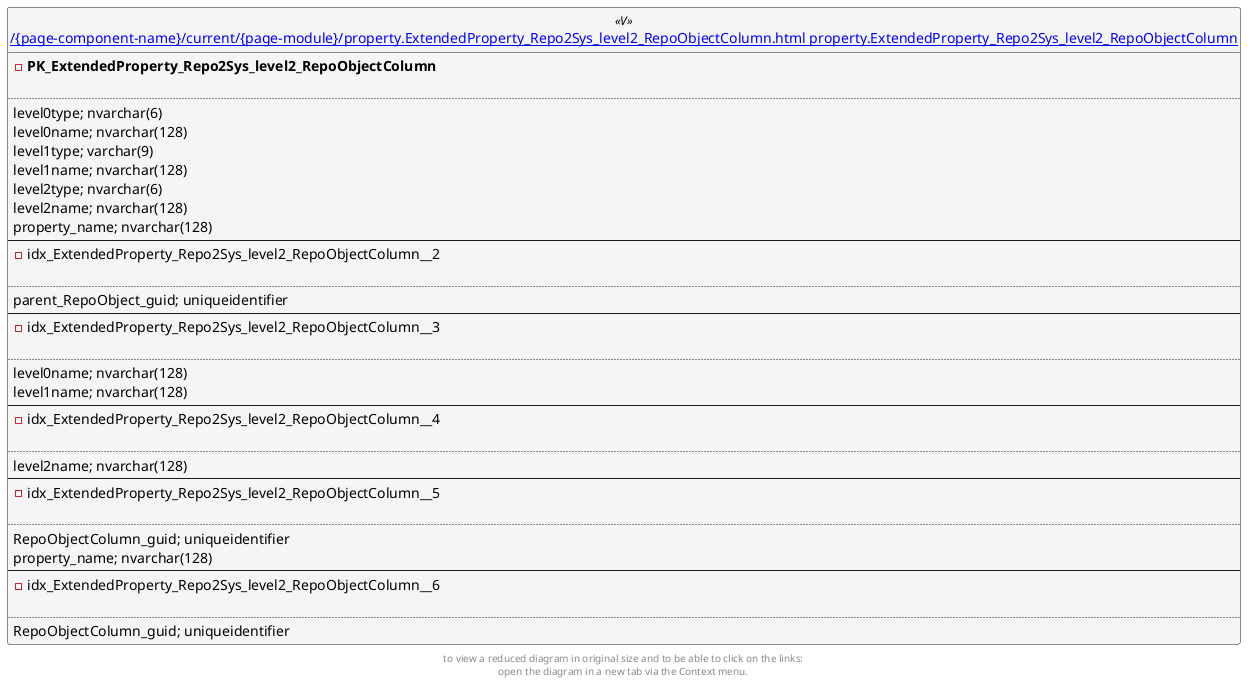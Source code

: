 @startuml
left to right direction
'top to bottom direction
hide circle
'avoide "." issues:
set namespaceSeparator none


skinparam class {
  BackgroundColor White
  BackgroundColor<<FN>> Yellow
  BackgroundColor<<FS>> Yellow
  BackgroundColor<<FT>> LightGray
  BackgroundColor<<IF>> Yellow
  BackgroundColor<<IS>> Yellow
  BackgroundColor<<P>> Aqua
  BackgroundColor<<PC>> Aqua
  BackgroundColor<<SN>> Yellow
  BackgroundColor<<SO>> SlateBlue
  BackgroundColor<<TF>> LightGray
  BackgroundColor<<TR>> Tomato
  BackgroundColor<<U>> White
  BackgroundColor<<V>> WhiteSmoke
  BackgroundColor<<X>> Aqua
}


entity "[[{site-url}/{page-component-name}/current/{page-module}/property.ExtendedProperty_Repo2Sys_level2_RepoObjectColumn.html property.ExtendedProperty_Repo2Sys_level2_RepoObjectColumn]]" as property.ExtendedProperty_Repo2Sys_level2_RepoObjectColumn << V >> {
- **PK_ExtendedProperty_Repo2Sys_level2_RepoObjectColumn**

..
level0type; nvarchar(6)
level0name; nvarchar(128)
level1type; varchar(9)
level1name; nvarchar(128)
level2type; nvarchar(6)
level2name; nvarchar(128)
property_name; nvarchar(128)
--
- idx_ExtendedProperty_Repo2Sys_level2_RepoObjectColumn__2

..
parent_RepoObject_guid; uniqueidentifier
--
- idx_ExtendedProperty_Repo2Sys_level2_RepoObjectColumn__3

..
level0name; nvarchar(128)
level1name; nvarchar(128)
--
- idx_ExtendedProperty_Repo2Sys_level2_RepoObjectColumn__4

..
level2name; nvarchar(128)
--
- idx_ExtendedProperty_Repo2Sys_level2_RepoObjectColumn__5

..
RepoObjectColumn_guid; uniqueidentifier
property_name; nvarchar(128)
--
- idx_ExtendedProperty_Repo2Sys_level2_RepoObjectColumn__6

..
RepoObjectColumn_guid; uniqueidentifier
}


footer
to view a reduced diagram in original size and to be able to click on the links:
open the diagram in a new tab via the Context menu.
end footer

@enduml

